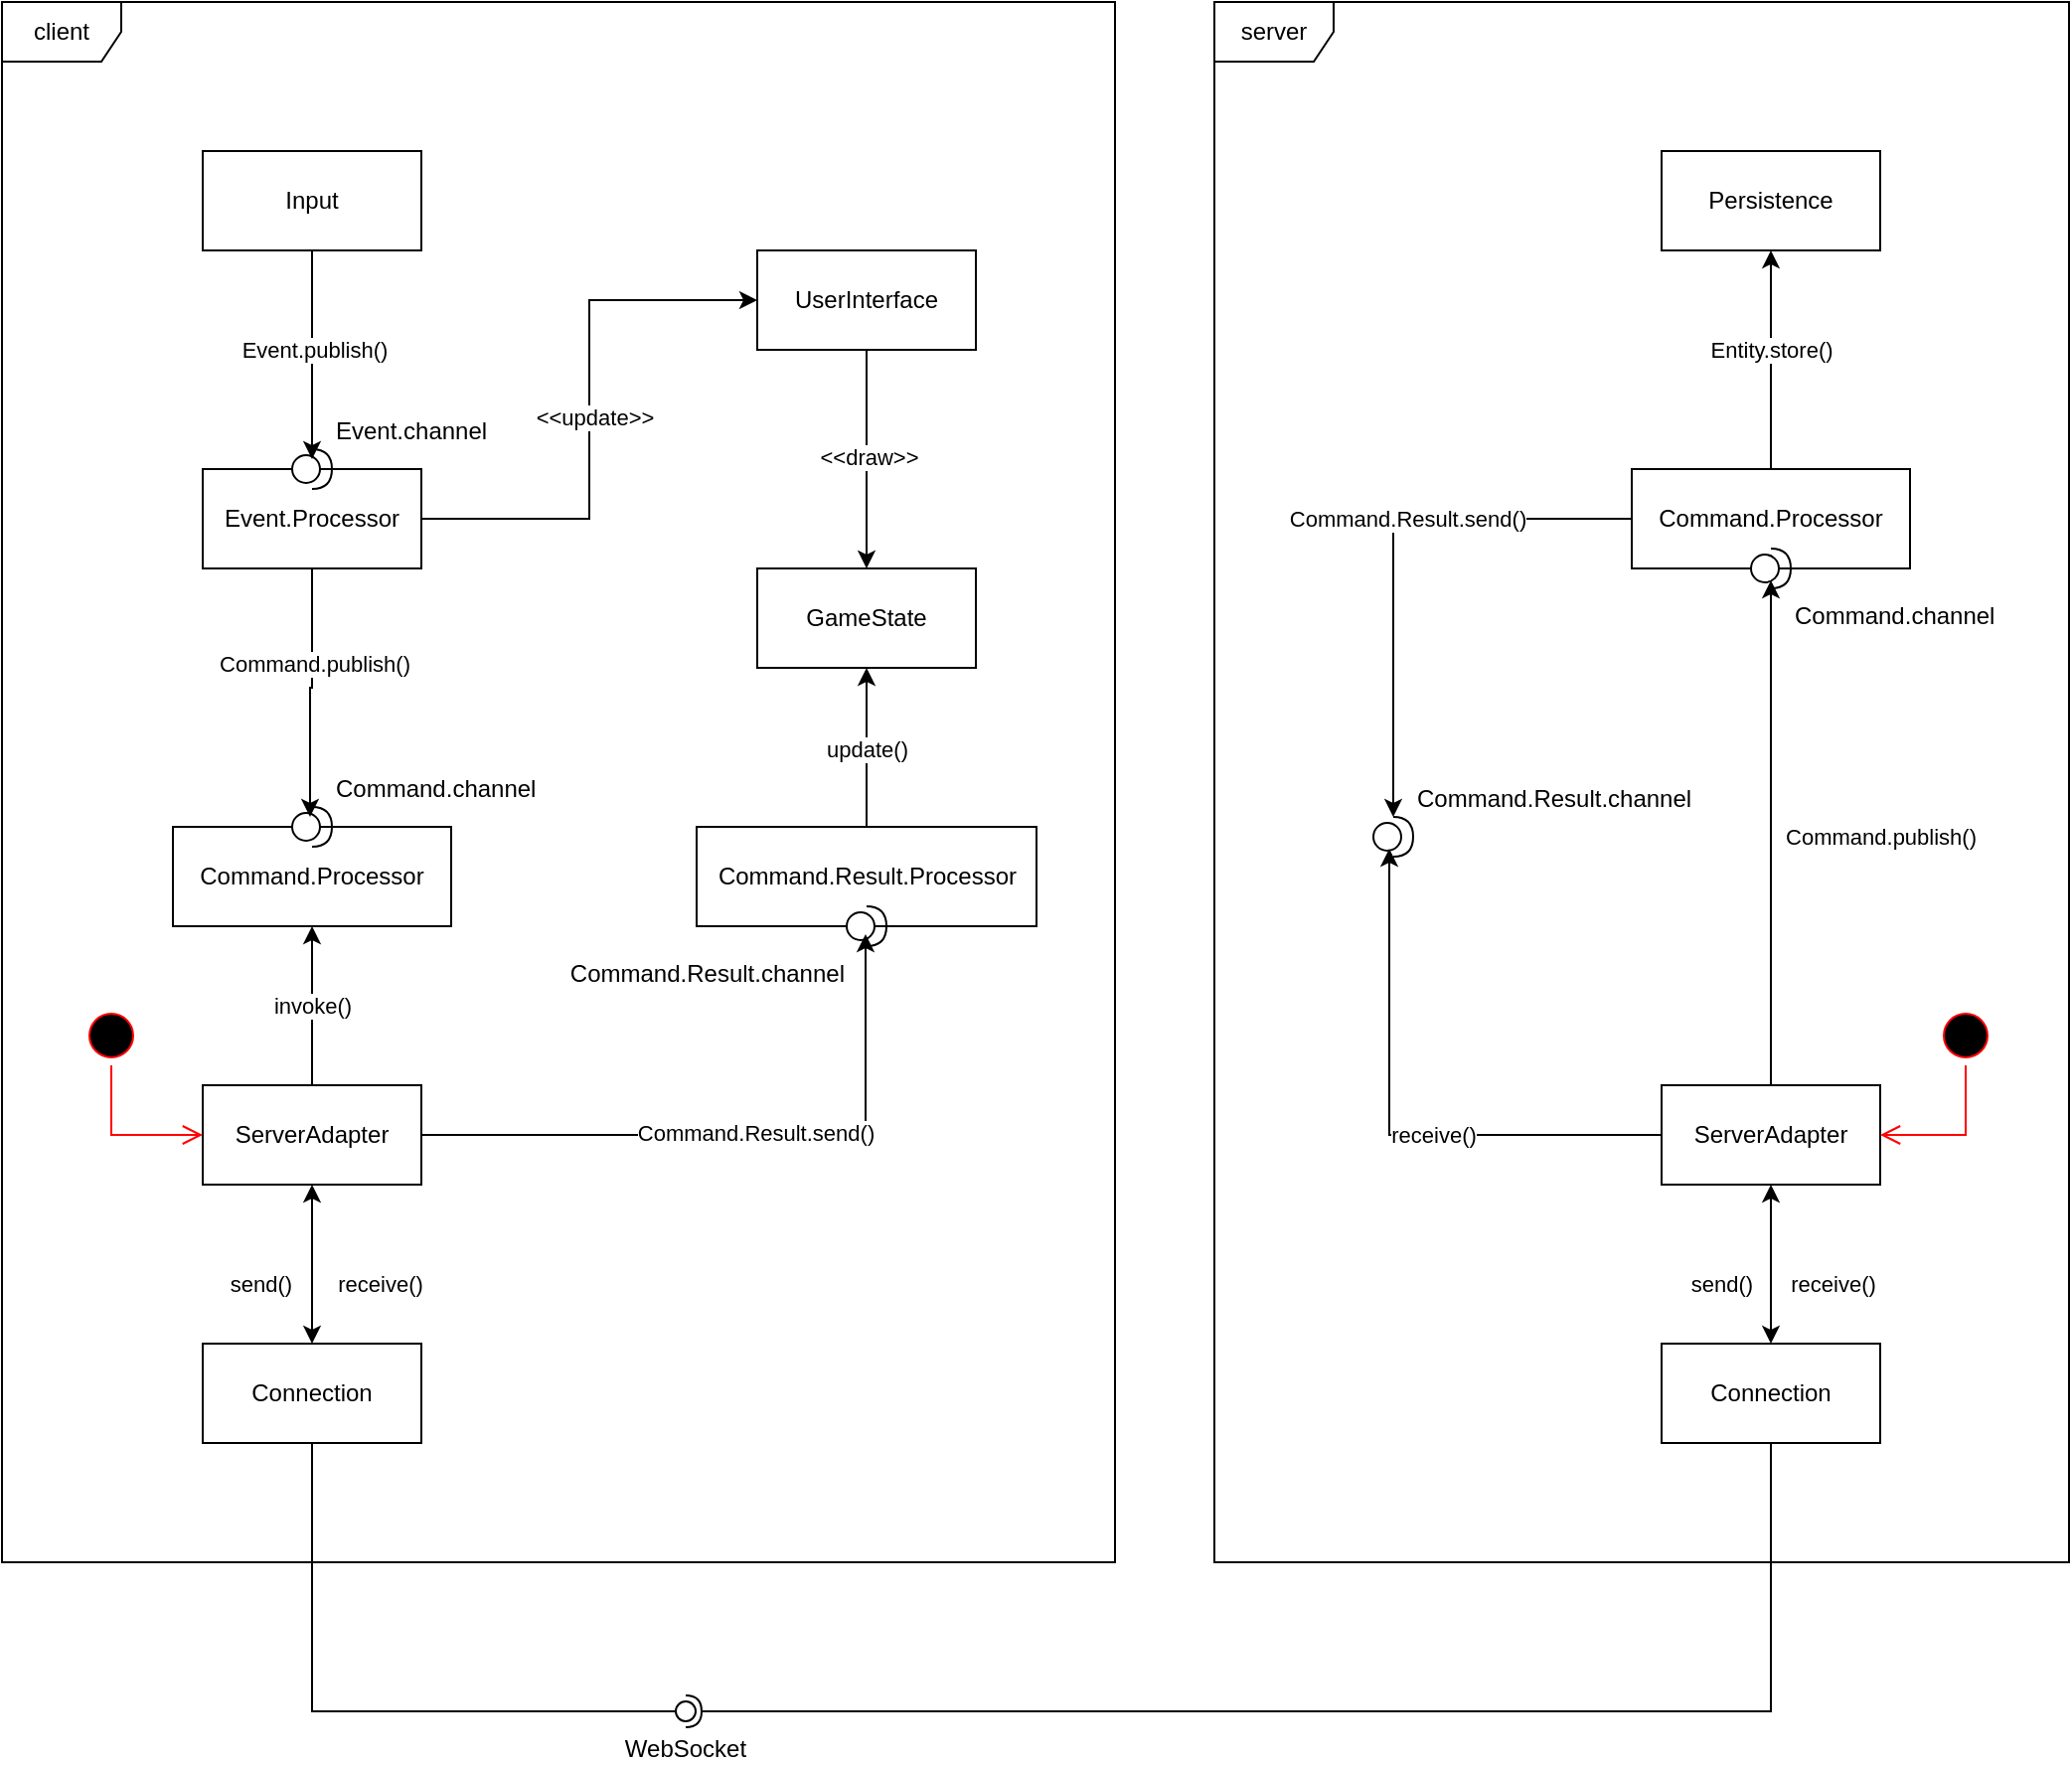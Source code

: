 <mxfile version="22.0.4" type="github">
  <diagram name="Page-1" id="UYL8_NdyV3v0G7oxMtFX">
    <mxGraphModel dx="1434" dy="729" grid="1" gridSize="10" guides="1" tooltips="1" connect="1" arrows="1" fold="1" page="1" pageScale="1" pageWidth="1169" pageHeight="827" math="0" shadow="0">
      <root>
        <mxCell id="0" />
        <mxCell id="1" parent="0" />
        <mxCell id="Ads9iYY9otx-zzuFFO7g-1" value="Input" style="html=1;whiteSpace=wrap;" vertex="1" parent="1">
          <mxGeometry x="171" y="90" width="110" height="50" as="geometry" />
        </mxCell>
        <mxCell id="Ads9iYY9otx-zzuFFO7g-6" value="" style="group" vertex="1" connectable="0" parent="1">
          <mxGeometry x="171" y="240" width="110" height="60" as="geometry" />
        </mxCell>
        <mxCell id="Ads9iYY9otx-zzuFFO7g-2" value="Event.Processor" style="html=1;whiteSpace=wrap;" vertex="1" parent="Ads9iYY9otx-zzuFFO7g-6">
          <mxGeometry y="10" width="110" height="50" as="geometry" />
        </mxCell>
        <mxCell id="Ads9iYY9otx-zzuFFO7g-5" value="Event.channel" style="shape=providedRequiredInterface;html=1;verticalLabelPosition=top;sketch=0;labelPosition=right;align=left;verticalAlign=bottom;" vertex="1" parent="Ads9iYY9otx-zzuFFO7g-6">
          <mxGeometry x="45" width="20" height="20" as="geometry" />
        </mxCell>
        <mxCell id="Ads9iYY9otx-zzuFFO7g-10" style="edgeStyle=orthogonalEdgeStyle;rounded=0;orthogonalLoop=1;jettySize=auto;html=1;exitX=0.5;exitY=1;exitDx=0;exitDy=0;entryX=0.5;entryY=0.25;entryDx=0;entryDy=0;entryPerimeter=0;" edge="1" parent="1" source="Ads9iYY9otx-zzuFFO7g-1" target="Ads9iYY9otx-zzuFFO7g-5">
          <mxGeometry relative="1" as="geometry" />
        </mxCell>
        <mxCell id="Ads9iYY9otx-zzuFFO7g-11" value="Event.publish()" style="edgeLabel;html=1;align=center;verticalAlign=middle;resizable=0;points=[];" vertex="1" connectable="0" parent="Ads9iYY9otx-zzuFFO7g-10">
          <mxGeometry x="-0.061" y="1" relative="1" as="geometry">
            <mxPoint as="offset" />
          </mxGeometry>
        </mxCell>
        <mxCell id="Ads9iYY9otx-zzuFFO7g-15" value="" style="group" vertex="1" connectable="0" parent="1">
          <mxGeometry x="156" y="420" width="140" height="60" as="geometry" />
        </mxCell>
        <mxCell id="Ads9iYY9otx-zzuFFO7g-13" value="Command.Processor" style="html=1;whiteSpace=wrap;" vertex="1" parent="Ads9iYY9otx-zzuFFO7g-15">
          <mxGeometry y="10" width="140" height="50" as="geometry" />
        </mxCell>
        <mxCell id="Ads9iYY9otx-zzuFFO7g-14" value="Command.channel" style="shape=providedRequiredInterface;html=1;verticalLabelPosition=top;sketch=0;labelPosition=right;align=left;verticalAlign=bottom;" vertex="1" parent="Ads9iYY9otx-zzuFFO7g-15">
          <mxGeometry x="60" width="20" height="20" as="geometry" />
        </mxCell>
        <mxCell id="Ads9iYY9otx-zzuFFO7g-16" style="edgeStyle=orthogonalEdgeStyle;rounded=0;orthogonalLoop=1;jettySize=auto;html=1;exitX=0.5;exitY=1;exitDx=0;exitDy=0;entryX=0.45;entryY=0.25;entryDx=0;entryDy=0;entryPerimeter=0;" edge="1" parent="1" source="Ads9iYY9otx-zzuFFO7g-2" target="Ads9iYY9otx-zzuFFO7g-14">
          <mxGeometry relative="1" as="geometry" />
        </mxCell>
        <mxCell id="Ads9iYY9otx-zzuFFO7g-17" value="Command.publish()" style="edgeLabel;html=1;align=center;verticalAlign=middle;resizable=0;points=[];" vertex="1" connectable="0" parent="Ads9iYY9otx-zzuFFO7g-16">
          <mxGeometry x="-0.25" y="1" relative="1" as="geometry">
            <mxPoint as="offset" />
          </mxGeometry>
        </mxCell>
        <mxCell id="Ads9iYY9otx-zzuFFO7g-19" style="edgeStyle=orthogonalEdgeStyle;rounded=0;orthogonalLoop=1;jettySize=auto;html=1;exitX=0.5;exitY=0;exitDx=0;exitDy=0;entryX=0.5;entryY=1;entryDx=0;entryDy=0;" edge="1" parent="1" source="Ads9iYY9otx-zzuFFO7g-18" target="Ads9iYY9otx-zzuFFO7g-13">
          <mxGeometry relative="1" as="geometry" />
        </mxCell>
        <mxCell id="Ads9iYY9otx-zzuFFO7g-20" value="invoke()" style="edgeLabel;html=1;align=center;verticalAlign=middle;resizable=0;points=[];" vertex="1" connectable="0" parent="Ads9iYY9otx-zzuFFO7g-19">
          <mxGeometry x="0.3" y="-1" relative="1" as="geometry">
            <mxPoint x="-1" y="12" as="offset" />
          </mxGeometry>
        </mxCell>
        <mxCell id="Ads9iYY9otx-zzuFFO7g-32" style="edgeStyle=orthogonalEdgeStyle;rounded=0;orthogonalLoop=1;jettySize=auto;html=1;exitX=0.5;exitY=1;exitDx=0;exitDy=0;entryX=0.5;entryY=0;entryDx=0;entryDy=0;startArrow=classic;startFill=1;" edge="1" parent="1" source="Ads9iYY9otx-zzuFFO7g-18" target="Ads9iYY9otx-zzuFFO7g-31">
          <mxGeometry relative="1" as="geometry" />
        </mxCell>
        <mxCell id="Ads9iYY9otx-zzuFFO7g-57" value="send()" style="edgeLabel;html=1;align=center;verticalAlign=middle;resizable=0;points=[];" vertex="1" connectable="0" parent="Ads9iYY9otx-zzuFFO7g-32">
          <mxGeometry x="-0.1" relative="1" as="geometry">
            <mxPoint x="-26" y="14" as="offset" />
          </mxGeometry>
        </mxCell>
        <mxCell id="Ads9iYY9otx-zzuFFO7g-58" value="receive()" style="edgeLabel;html=1;align=center;verticalAlign=middle;resizable=0;points=[];" vertex="1" connectable="0" parent="Ads9iYY9otx-zzuFFO7g-32">
          <mxGeometry x="-0.075" y="1" relative="1" as="geometry">
            <mxPoint x="33" y="13" as="offset" />
          </mxGeometry>
        </mxCell>
        <mxCell id="Ads9iYY9otx-zzuFFO7g-18" value="ServerAdapter" style="html=1;whiteSpace=wrap;" vertex="1" parent="1">
          <mxGeometry x="171" y="560" width="110" height="50" as="geometry" />
        </mxCell>
        <mxCell id="Ads9iYY9otx-zzuFFO7g-31" value="Connection" style="html=1;whiteSpace=wrap;" vertex="1" parent="1">
          <mxGeometry x="171" y="690" width="110" height="50" as="geometry" />
        </mxCell>
        <mxCell id="Ads9iYY9otx-zzuFFO7g-39" value="" style="rounded=0;orthogonalLoop=1;jettySize=auto;html=1;endArrow=halfCircle;endFill=0;endSize=6;strokeWidth=1;sketch=0;exitX=0.5;exitY=1;exitDx=0;exitDy=0;" edge="1" target="Ads9iYY9otx-zzuFFO7g-41" parent="1" source="Ads9iYY9otx-zzuFFO7g-33">
          <mxGeometry relative="1" as="geometry">
            <mxPoint x="434" y="815" as="sourcePoint" />
            <Array as="points">
              <mxPoint x="960" y="875" />
              <mxPoint x="600" y="875" />
            </Array>
          </mxGeometry>
        </mxCell>
        <mxCell id="Ads9iYY9otx-zzuFFO7g-40" value="" style="rounded=0;orthogonalLoop=1;jettySize=auto;html=1;endArrow=oval;endFill=0;sketch=0;sourcePerimeterSpacing=0;targetPerimeterSpacing=0;endSize=10;exitX=0.5;exitY=1;exitDx=0;exitDy=0;" edge="1" target="Ads9iYY9otx-zzuFFO7g-41" parent="1" source="Ads9iYY9otx-zzuFFO7g-31">
          <mxGeometry relative="1" as="geometry">
            <mxPoint x="394" y="815" as="sourcePoint" />
            <Array as="points">
              <mxPoint x="226" y="875" />
            </Array>
          </mxGeometry>
        </mxCell>
        <mxCell id="Ads9iYY9otx-zzuFFO7g-41" value="WebSocket" style="ellipse;whiteSpace=wrap;html=1;align=center;aspect=fixed;fillColor=none;strokeColor=none;resizable=0;perimeter=centerPerimeter;rotatable=0;allowArrows=0;points=[];outlineConnect=1;labelPosition=center;verticalLabelPosition=bottom;verticalAlign=top;" vertex="1" parent="1">
          <mxGeometry x="409" y="870" width="10" height="10" as="geometry" />
        </mxCell>
        <mxCell id="Ads9iYY9otx-zzuFFO7g-42" value="client" style="shape=umlFrame;whiteSpace=wrap;html=1;pointerEvents=0;" vertex="1" parent="1">
          <mxGeometry x="70" y="15" width="560" height="785" as="geometry" />
        </mxCell>
        <mxCell id="Ads9iYY9otx-zzuFFO7g-44" value="" style="ellipse;html=1;shape=startState;fillColor=#000000;strokeColor=#ff0000;" vertex="1" parent="1">
          <mxGeometry x="110" y="520" width="30" height="30" as="geometry" />
        </mxCell>
        <mxCell id="Ads9iYY9otx-zzuFFO7g-45" value="" style="edgeStyle=orthogonalEdgeStyle;html=1;verticalAlign=bottom;endArrow=open;endSize=8;strokeColor=#ff0000;rounded=0;" edge="1" source="Ads9iYY9otx-zzuFFO7g-44" parent="1" target="Ads9iYY9otx-zzuFFO7g-18">
          <mxGeometry relative="1" as="geometry">
            <mxPoint x="125" y="585" as="targetPoint" />
            <Array as="points">
              <mxPoint x="125" y="585" />
            </Array>
          </mxGeometry>
        </mxCell>
        <mxCell id="Ads9iYY9otx-zzuFFO7g-62" value="" style="group" vertex="1" connectable="0" parent="1">
          <mxGeometry x="419.5" y="430" width="171" height="60" as="geometry" />
        </mxCell>
        <mxCell id="Ads9iYY9otx-zzuFFO7g-59" value="Command.Result.Processor" style="html=1;whiteSpace=wrap;" vertex="1" parent="Ads9iYY9otx-zzuFFO7g-62">
          <mxGeometry width="171" height="50" as="geometry" />
        </mxCell>
        <mxCell id="Ads9iYY9otx-zzuFFO7g-60" value="Command.Result.channel" style="shape=providedRequiredInterface;html=1;verticalLabelPosition=bottom;sketch=0;labelPosition=left;align=right;verticalAlign=top;" vertex="1" parent="Ads9iYY9otx-zzuFFO7g-62">
          <mxGeometry x="75.5" y="40" width="20" height="20" as="geometry" />
        </mxCell>
        <mxCell id="Ads9iYY9otx-zzuFFO7g-63" value="" style="group" vertex="1" connectable="0" parent="1">
          <mxGeometry x="680" y="15" width="430" height="785" as="geometry" />
        </mxCell>
        <mxCell id="Ads9iYY9otx-zzuFFO7g-21" value="ServerAdapter" style="html=1;whiteSpace=wrap;" vertex="1" parent="Ads9iYY9otx-zzuFFO7g-63">
          <mxGeometry x="225" y="545" width="110" height="50" as="geometry" />
        </mxCell>
        <mxCell id="Ads9iYY9otx-zzuFFO7g-26" value="" style="group" vertex="1" connectable="0" parent="Ads9iYY9otx-zzuFFO7g-63">
          <mxGeometry x="210" y="235" width="140" height="60" as="geometry" />
        </mxCell>
        <mxCell id="Ads9iYY9otx-zzuFFO7g-24" value="Command.Processor" style="html=1;whiteSpace=wrap;" vertex="1" parent="Ads9iYY9otx-zzuFFO7g-26">
          <mxGeometry width="140" height="50" as="geometry" />
        </mxCell>
        <mxCell id="Ads9iYY9otx-zzuFFO7g-25" value="Command.channel" style="shape=providedRequiredInterface;html=1;verticalLabelPosition=bottom;sketch=0;labelPosition=right;align=left;verticalAlign=top;" vertex="1" parent="Ads9iYY9otx-zzuFFO7g-26">
          <mxGeometry x="60" y="40" width="20" height="20" as="geometry" />
        </mxCell>
        <mxCell id="Ads9iYY9otx-zzuFFO7g-27" style="edgeStyle=orthogonalEdgeStyle;rounded=0;orthogonalLoop=1;jettySize=auto;html=1;exitX=0.5;exitY=0;exitDx=0;exitDy=0;entryX=0.5;entryY=0.8;entryDx=0;entryDy=0;entryPerimeter=0;" edge="1" parent="Ads9iYY9otx-zzuFFO7g-63" source="Ads9iYY9otx-zzuFFO7g-21" target="Ads9iYY9otx-zzuFFO7g-25">
          <mxGeometry relative="1" as="geometry" />
        </mxCell>
        <mxCell id="Ads9iYY9otx-zzuFFO7g-28" value="Command.publish()" style="edgeLabel;html=1;align=center;verticalAlign=middle;resizable=0;points=[];" vertex="1" connectable="0" parent="Ads9iYY9otx-zzuFFO7g-27">
          <mxGeometry x="-0.015" y="1" relative="1" as="geometry">
            <mxPoint x="56" as="offset" />
          </mxGeometry>
        </mxCell>
        <mxCell id="Ads9iYY9otx-zzuFFO7g-29" value="Persistence" style="html=1;whiteSpace=wrap;" vertex="1" parent="Ads9iYY9otx-zzuFFO7g-63">
          <mxGeometry x="225" y="75" width="110" height="50" as="geometry" />
        </mxCell>
        <mxCell id="Ads9iYY9otx-zzuFFO7g-33" value="Connection" style="html=1;whiteSpace=wrap;" vertex="1" parent="Ads9iYY9otx-zzuFFO7g-63">
          <mxGeometry x="225" y="675" width="110" height="50" as="geometry" />
        </mxCell>
        <mxCell id="Ads9iYY9otx-zzuFFO7g-34" style="edgeStyle=orthogonalEdgeStyle;rounded=0;orthogonalLoop=1;jettySize=auto;html=1;exitX=0.5;exitY=1;exitDx=0;exitDy=0;entryX=0.5;entryY=0;entryDx=0;entryDy=0;startArrow=classic;startFill=1;" edge="1" parent="Ads9iYY9otx-zzuFFO7g-63" source="Ads9iYY9otx-zzuFFO7g-21" target="Ads9iYY9otx-zzuFFO7g-33">
          <mxGeometry relative="1" as="geometry" />
        </mxCell>
        <mxCell id="Ads9iYY9otx-zzuFFO7g-37" value="send()" style="edgeLabel;html=1;align=center;verticalAlign=middle;resizable=0;points=[];" vertex="1" connectable="0" parent="Ads9iYY9otx-zzuFFO7g-34">
          <mxGeometry x="-0.025" y="2" relative="1" as="geometry">
            <mxPoint x="-27" y="11" as="offset" />
          </mxGeometry>
        </mxCell>
        <mxCell id="Ads9iYY9otx-zzuFFO7g-38" value="receive()" style="edgeLabel;html=1;align=center;verticalAlign=middle;resizable=0;points=[];" vertex="1" connectable="0" parent="Ads9iYY9otx-zzuFFO7g-34">
          <mxGeometry x="0.2" y="-2" relative="1" as="geometry">
            <mxPoint x="33" y="2" as="offset" />
          </mxGeometry>
        </mxCell>
        <mxCell id="Ads9iYY9otx-zzuFFO7g-43" value="server" style="shape=umlFrame;whiteSpace=wrap;html=1;pointerEvents=0;" vertex="1" parent="Ads9iYY9otx-zzuFFO7g-63">
          <mxGeometry width="430" height="785" as="geometry" />
        </mxCell>
        <mxCell id="Ads9iYY9otx-zzuFFO7g-46" value="" style="ellipse;html=1;shape=startState;fillColor=#000000;strokeColor=#ff0000;" vertex="1" parent="Ads9iYY9otx-zzuFFO7g-63">
          <mxGeometry x="363" y="505" width="30" height="30" as="geometry" />
        </mxCell>
        <mxCell id="Ads9iYY9otx-zzuFFO7g-47" value="" style="edgeStyle=orthogonalEdgeStyle;html=1;verticalAlign=bottom;endArrow=open;endSize=8;strokeColor=#ff0000;rounded=0;entryX=1;entryY=0.5;entryDx=0;entryDy=0;" edge="1" source="Ads9iYY9otx-zzuFFO7g-46" parent="Ads9iYY9otx-zzuFFO7g-63" target="Ads9iYY9otx-zzuFFO7g-21">
          <mxGeometry relative="1" as="geometry">
            <mxPoint x="350" y="570" as="targetPoint" />
            <Array as="points">
              <mxPoint x="378" y="570" />
            </Array>
          </mxGeometry>
        </mxCell>
        <mxCell id="Ads9iYY9otx-zzuFFO7g-50" value="Command.Result.channel" style="shape=providedRequiredInterface;html=1;verticalLabelPosition=top;sketch=0;labelPosition=right;align=left;verticalAlign=bottom;" vertex="1" parent="Ads9iYY9otx-zzuFFO7g-63">
          <mxGeometry x="80" y="410" width="20" height="20" as="geometry" />
        </mxCell>
        <mxCell id="Ads9iYY9otx-zzuFFO7g-51" style="edgeStyle=orthogonalEdgeStyle;rounded=0;orthogonalLoop=1;jettySize=auto;html=1;exitX=0;exitY=0.5;exitDx=0;exitDy=0;" edge="1" parent="Ads9iYY9otx-zzuFFO7g-63" source="Ads9iYY9otx-zzuFFO7g-24" target="Ads9iYY9otx-zzuFFO7g-50">
          <mxGeometry relative="1" as="geometry" />
        </mxCell>
        <mxCell id="Ads9iYY9otx-zzuFFO7g-52" value="Command.Result.send()" style="edgeLabel;html=1;align=center;verticalAlign=middle;resizable=0;points=[];" vertex="1" connectable="0" parent="Ads9iYY9otx-zzuFFO7g-51">
          <mxGeometry x="-0.356" y="1" relative="1" as="geometry">
            <mxPoint x="-26" y="-1" as="offset" />
          </mxGeometry>
        </mxCell>
        <mxCell id="Ads9iYY9otx-zzuFFO7g-53" style="edgeStyle=orthogonalEdgeStyle;rounded=0;orthogonalLoop=1;jettySize=auto;html=1;exitX=0;exitY=0.5;exitDx=0;exitDy=0;entryX=0.4;entryY=0.8;entryDx=0;entryDy=0;entryPerimeter=0;" edge="1" parent="Ads9iYY9otx-zzuFFO7g-63" source="Ads9iYY9otx-zzuFFO7g-21" target="Ads9iYY9otx-zzuFFO7g-50">
          <mxGeometry relative="1" as="geometry" />
        </mxCell>
        <mxCell id="Ads9iYY9otx-zzuFFO7g-54" value="receive()" style="edgeLabel;html=1;align=center;verticalAlign=middle;resizable=0;points=[];" vertex="1" connectable="0" parent="Ads9iYY9otx-zzuFFO7g-53">
          <mxGeometry x="-0.366" y="1" relative="1" as="geometry">
            <mxPoint x="-26" y="-1" as="offset" />
          </mxGeometry>
        </mxCell>
        <mxCell id="Ads9iYY9otx-zzuFFO7g-55" style="edgeStyle=orthogonalEdgeStyle;rounded=0;orthogonalLoop=1;jettySize=auto;html=1;exitX=0.5;exitY=0;exitDx=0;exitDy=0;entryX=0.5;entryY=1;entryDx=0;entryDy=0;" edge="1" parent="Ads9iYY9otx-zzuFFO7g-63" source="Ads9iYY9otx-zzuFFO7g-24" target="Ads9iYY9otx-zzuFFO7g-29">
          <mxGeometry relative="1" as="geometry" />
        </mxCell>
        <mxCell id="Ads9iYY9otx-zzuFFO7g-56" value="Entity.store()" style="edgeLabel;html=1;align=center;verticalAlign=middle;resizable=0;points=[];" vertex="1" connectable="0" parent="Ads9iYY9otx-zzuFFO7g-55">
          <mxGeometry x="-0.255" y="-2" relative="1" as="geometry">
            <mxPoint x="-2" y="-19" as="offset" />
          </mxGeometry>
        </mxCell>
        <mxCell id="Ads9iYY9otx-zzuFFO7g-64" style="edgeStyle=orthogonalEdgeStyle;rounded=0;orthogonalLoop=1;jettySize=auto;html=1;exitX=1;exitY=0.5;exitDx=0;exitDy=0;entryX=0.475;entryY=0.7;entryDx=0;entryDy=0;entryPerimeter=0;" edge="1" parent="1" source="Ads9iYY9otx-zzuFFO7g-18" target="Ads9iYY9otx-zzuFFO7g-60">
          <mxGeometry relative="1" as="geometry" />
        </mxCell>
        <mxCell id="Ads9iYY9otx-zzuFFO7g-65" value="Command.Result.send()" style="edgeLabel;html=1;align=center;verticalAlign=middle;resizable=0;points=[];" vertex="1" connectable="0" parent="Ads9iYY9otx-zzuFFO7g-64">
          <mxGeometry x="0.034" y="1" relative="1" as="geometry">
            <mxPoint as="offset" />
          </mxGeometry>
        </mxCell>
        <mxCell id="Ads9iYY9otx-zzuFFO7g-66" value="GameState" style="html=1;whiteSpace=wrap;" vertex="1" parent="1">
          <mxGeometry x="450" y="300" width="110" height="50" as="geometry" />
        </mxCell>
        <mxCell id="Ads9iYY9otx-zzuFFO7g-67" style="edgeStyle=orthogonalEdgeStyle;rounded=0;orthogonalLoop=1;jettySize=auto;html=1;exitX=0.5;exitY=0;exitDx=0;exitDy=0;entryX=0.5;entryY=1;entryDx=0;entryDy=0;" edge="1" parent="1" source="Ads9iYY9otx-zzuFFO7g-59" target="Ads9iYY9otx-zzuFFO7g-66">
          <mxGeometry relative="1" as="geometry" />
        </mxCell>
        <mxCell id="Ads9iYY9otx-zzuFFO7g-68" value="update()" style="edgeLabel;html=1;align=center;verticalAlign=middle;resizable=0;points=[];" vertex="1" connectable="0" parent="Ads9iYY9otx-zzuFFO7g-67">
          <mxGeometry x="0.005" relative="1" as="geometry">
            <mxPoint y="1" as="offset" />
          </mxGeometry>
        </mxCell>
        <mxCell id="Ads9iYY9otx-zzuFFO7g-72" style="edgeStyle=orthogonalEdgeStyle;rounded=0;orthogonalLoop=1;jettySize=auto;html=1;exitX=0.5;exitY=1;exitDx=0;exitDy=0;entryX=0.5;entryY=0;entryDx=0;entryDy=0;" edge="1" parent="1" source="Ads9iYY9otx-zzuFFO7g-69" target="Ads9iYY9otx-zzuFFO7g-66">
          <mxGeometry relative="1" as="geometry" />
        </mxCell>
        <mxCell id="Ads9iYY9otx-zzuFFO7g-73" value="&amp;lt;&amp;lt;draw&amp;gt;&amp;gt;" style="edgeLabel;html=1;align=center;verticalAlign=middle;resizable=0;points=[];" vertex="1" connectable="0" parent="Ads9iYY9otx-zzuFFO7g-72">
          <mxGeometry x="-0.018" y="1" relative="1" as="geometry">
            <mxPoint as="offset" />
          </mxGeometry>
        </mxCell>
        <mxCell id="Ads9iYY9otx-zzuFFO7g-69" value="UserInterface" style="html=1;whiteSpace=wrap;" vertex="1" parent="1">
          <mxGeometry x="450" y="140" width="110" height="50" as="geometry" />
        </mxCell>
        <mxCell id="Ads9iYY9otx-zzuFFO7g-70" style="edgeStyle=orthogonalEdgeStyle;rounded=0;orthogonalLoop=1;jettySize=auto;html=1;exitX=1;exitY=0.5;exitDx=0;exitDy=0;entryX=0;entryY=0.5;entryDx=0;entryDy=0;" edge="1" parent="1" source="Ads9iYY9otx-zzuFFO7g-2" target="Ads9iYY9otx-zzuFFO7g-69">
          <mxGeometry relative="1" as="geometry" />
        </mxCell>
        <mxCell id="Ads9iYY9otx-zzuFFO7g-71" value="&amp;lt;&amp;lt;update&amp;gt;&amp;gt;" style="edgeLabel;html=1;align=center;verticalAlign=middle;resizable=0;points=[];" vertex="1" connectable="0" parent="Ads9iYY9otx-zzuFFO7g-70">
          <mxGeometry x="-0.021" y="-1" relative="1" as="geometry">
            <mxPoint x="1" y="1" as="offset" />
          </mxGeometry>
        </mxCell>
      </root>
    </mxGraphModel>
  </diagram>
</mxfile>
